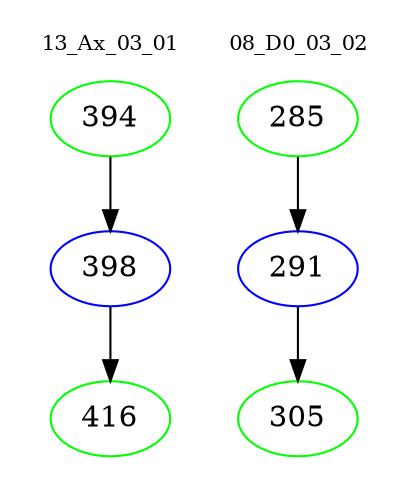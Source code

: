 digraph{
subgraph cluster_0 {
color = white
label = "13_Ax_03_01";
fontsize=10;
T0_394 [label="394", color="green"]
T0_394 -> T0_398 [color="black"]
T0_398 [label="398", color="blue"]
T0_398 -> T0_416 [color="black"]
T0_416 [label="416", color="green"]
}
subgraph cluster_1 {
color = white
label = "08_D0_03_02";
fontsize=10;
T1_285 [label="285", color="green"]
T1_285 -> T1_291 [color="black"]
T1_291 [label="291", color="blue"]
T1_291 -> T1_305 [color="black"]
T1_305 [label="305", color="green"]
}
}
